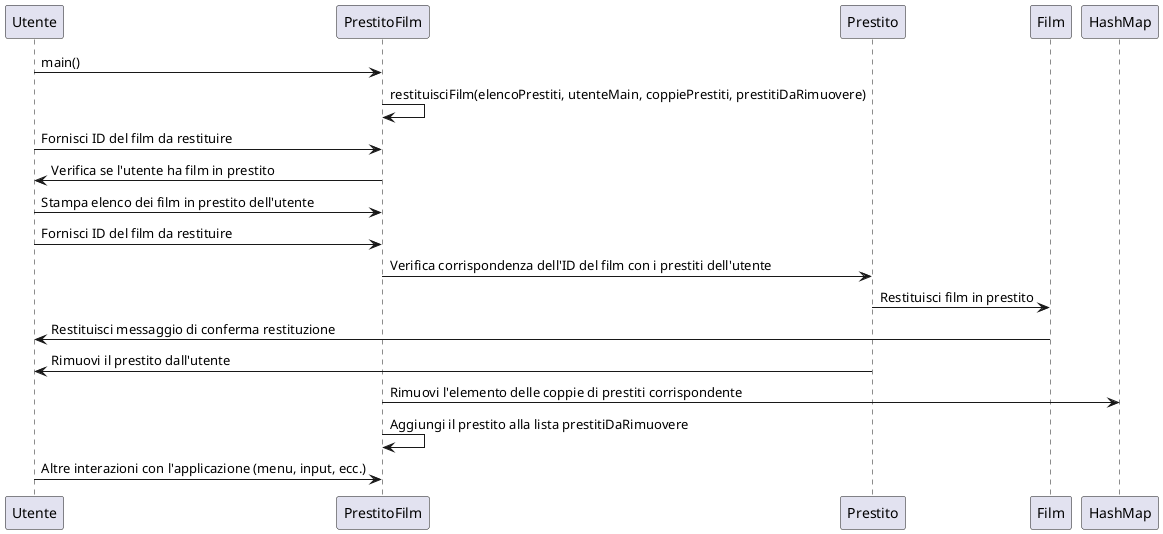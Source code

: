 @startuml restituisciFilm
Utente->PrestitoFilm: main()
PrestitoFilm->PrestitoFilm: restituisciFilm(elencoPrestiti, utenteMain, coppiePrestiti, prestitiDaRimuovere)
Utente->PrestitoFilm: Fornisci ID del film da restituire
PrestitoFilm->Utente: Verifica se l'utente ha film in prestito
Utente->PrestitoFilm: Stampa elenco dei film in prestito dell'utente
Utente->PrestitoFilm: Fornisci ID del film da restituire
PrestitoFilm->Prestito: Verifica corrispondenza dell'ID del film con i prestiti dell'utente
Prestito->Film: Restituisci film in prestito
Film->Utente: Restituisci messaggio di conferma restituzione
Prestito->Utente: Rimuovi il prestito dall'utente
PrestitoFilm->HashMap: Rimuovi l'elemento delle coppie di prestiti corrispondente
PrestitoFilm->PrestitoFilm: Aggiungi il prestito alla lista prestitiDaRimuovere
Utente->PrestitoFilm: Altre interazioni con l'applicazione (menu, input, ecc.)
@enduml